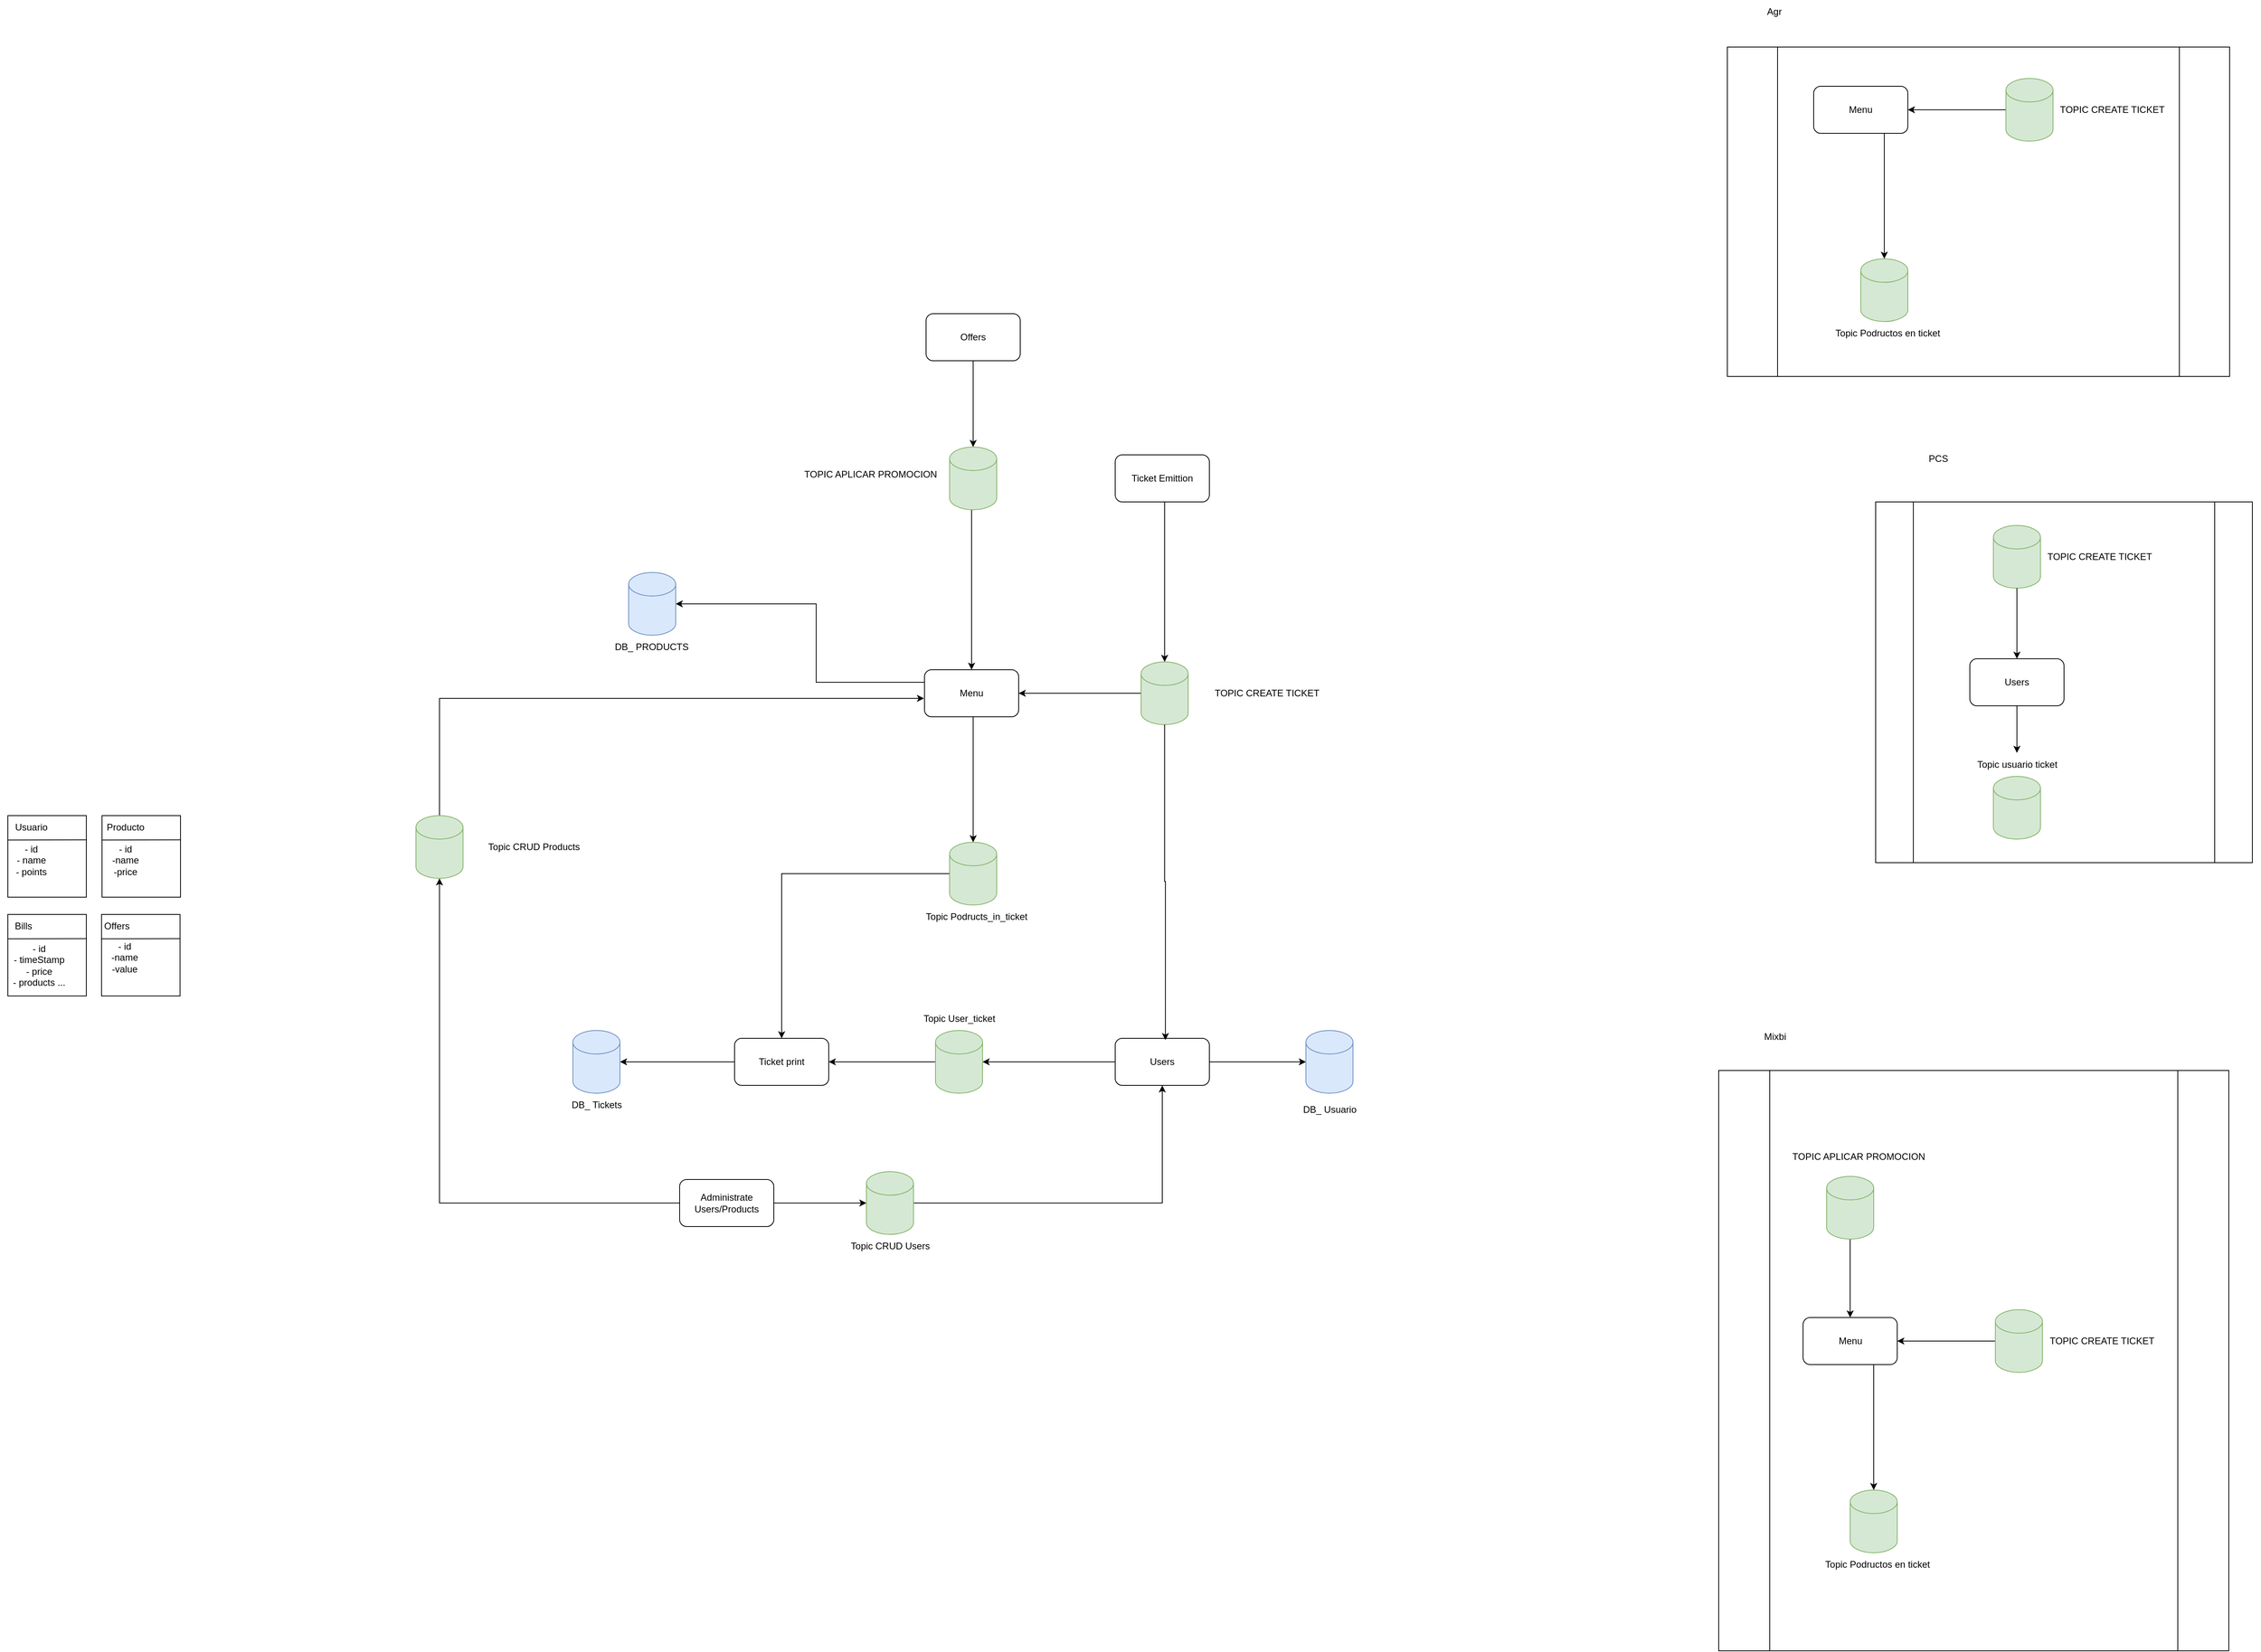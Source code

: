 <mxfile version="20.5.3" type="embed"><diagram name="Página-1" id="0qJBGttC3PnJGThFjGUG"><mxGraphModel dx="2720" dy="2173" grid="1" gridSize="10" guides="1" tooltips="1" connect="1" arrows="1" fold="1" page="1" pageScale="1" pageWidth="827" pageHeight="1169" math="0" shadow="0"><root><mxCell id="0"/><mxCell id="1" parent="0"/><mxCell id="hO1tPXh8Bk7Fy7xaMDZI-4" style="edgeStyle=orthogonalEdgeStyle;rounded=0;orthogonalLoop=1;jettySize=auto;html=1;" parent="1" source="hO1tPXh8Bk7Fy7xaMDZI-1" target="hO1tPXh8Bk7Fy7xaMDZI-2" edge="1"><mxGeometry relative="1" as="geometry"><Array as="points"><mxPoint x="-720" y="414"/><mxPoint x="-720" y="134"/></Array><mxPoint x="-600" y="90" as="targetPoint"/></mxGeometry></mxCell><mxCell id="hO1tPXh8Bk7Fy7xaMDZI-5" style="edgeStyle=orthogonalEdgeStyle;rounded=0;orthogonalLoop=1;jettySize=auto;html=1;entryX=0;entryY=0.5;entryDx=0;entryDy=0;entryPerimeter=0;" parent="1" source="hO1tPXh8Bk7Fy7xaMDZI-1" target="hO1tPXh8Bk7Fy7xaMDZI-3" edge="1"><mxGeometry relative="1" as="geometry"><Array as="points"/></mxGeometry></mxCell><mxCell id="hO1tPXh8Bk7Fy7xaMDZI-1" value="Administrate&lt;br&gt;Users/Products" style="rounded=1;whiteSpace=wrap;html=1;" parent="1" vertex="1"><mxGeometry x="-414" y="384" width="120" height="60" as="geometry"/></mxCell><mxCell id="hO1tPXh8Bk7Fy7xaMDZI-8" style="edgeStyle=orthogonalEdgeStyle;rounded=0;orthogonalLoop=1;jettySize=auto;html=1;entryX=-0.005;entryY=0.609;entryDx=0;entryDy=0;entryPerimeter=0;" parent="1" source="hO1tPXh8Bk7Fy7xaMDZI-2" target="hO1tPXh8Bk7Fy7xaMDZI-6" edge="1"><mxGeometry relative="1" as="geometry"><Array as="points"><mxPoint x="-720" y="-229"/></Array></mxGeometry></mxCell><mxCell id="hO1tPXh8Bk7Fy7xaMDZI-9" style="edgeStyle=orthogonalEdgeStyle;rounded=0;orthogonalLoop=1;jettySize=auto;html=1;entryX=0.5;entryY=1;entryDx=0;entryDy=0;" parent="1" source="hO1tPXh8Bk7Fy7xaMDZI-3" target="hO1tPXh8Bk7Fy7xaMDZI-7" edge="1"><mxGeometry relative="1" as="geometry"/></mxCell><mxCell id="hO1tPXh8Bk7Fy7xaMDZI-11" style="edgeStyle=orthogonalEdgeStyle;rounded=0;orthogonalLoop=1;jettySize=auto;html=1;exitX=0;exitY=0.5;exitDx=0;exitDy=0;entryX=1;entryY=0.5;entryDx=0;entryDy=0;entryPerimeter=0;" parent="1" source="hO1tPXh8Bk7Fy7xaMDZI-6" target="hO1tPXh8Bk7Fy7xaMDZI-10" edge="1"><mxGeometry relative="1" as="geometry"><Array as="points"><mxPoint x="-102" y="-250"/><mxPoint x="-240" y="-250"/><mxPoint x="-240" y="-350"/></Array></mxGeometry></mxCell><mxCell id="9q5zIYayFqP9UG4JwgqR-4" style="edgeStyle=orthogonalEdgeStyle;rounded=0;orthogonalLoop=1;jettySize=auto;html=1;" parent="1" source="hO1tPXh8Bk7Fy7xaMDZI-6" target="hO1tPXh8Bk7Fy7xaMDZI-28" edge="1"><mxGeometry relative="1" as="geometry"><Array as="points"><mxPoint x="-40" y="-180"/><mxPoint x="-40" y="-180"/></Array></mxGeometry></mxCell><mxCell id="hO1tPXh8Bk7Fy7xaMDZI-6" value="Menu" style="rounded=1;whiteSpace=wrap;html=1;" parent="1" vertex="1"><mxGeometry x="-102" y="-266" width="120" height="60" as="geometry"/></mxCell><mxCell id="hO1tPXh8Bk7Fy7xaMDZI-13" style="edgeStyle=orthogonalEdgeStyle;rounded=0;orthogonalLoop=1;jettySize=auto;html=1;entryX=0;entryY=0.5;entryDx=0;entryDy=0;entryPerimeter=0;" parent="1" source="hO1tPXh8Bk7Fy7xaMDZI-7" target="hO1tPXh8Bk7Fy7xaMDZI-12" edge="1"><mxGeometry relative="1" as="geometry"/></mxCell><mxCell id="hO1tPXh8Bk7Fy7xaMDZI-27" style="edgeStyle=orthogonalEdgeStyle;rounded=0;orthogonalLoop=1;jettySize=auto;html=1;exitX=0;exitY=0.5;exitDx=0;exitDy=0;" parent="1" source="hO1tPXh8Bk7Fy7xaMDZI-7" target="hO1tPXh8Bk7Fy7xaMDZI-29" edge="1"><mxGeometry relative="1" as="geometry"><mxPoint x="44" y="233.333" as="targetPoint"/></mxGeometry></mxCell><mxCell id="hO1tPXh8Bk7Fy7xaMDZI-7" value="Users" style="rounded=1;whiteSpace=wrap;html=1;" parent="1" vertex="1"><mxGeometry x="141" y="204" width="120" height="60" as="geometry"/></mxCell><mxCell id="hO1tPXh8Bk7Fy7xaMDZI-22" style="edgeStyle=orthogonalEdgeStyle;rounded=0;orthogonalLoop=1;jettySize=auto;html=1;entryX=0.5;entryY=0;entryDx=0;entryDy=0;entryPerimeter=0;" parent="1" source="hO1tPXh8Bk7Fy7xaMDZI-14" target="hO1tPXh8Bk7Fy7xaMDZI-21" edge="1"><mxGeometry relative="1" as="geometry"><Array as="points"><mxPoint x="204" y="-470"/><mxPoint x="204" y="-470"/></Array></mxGeometry></mxCell><mxCell id="hO1tPXh8Bk7Fy7xaMDZI-14" value="Ticket Emittion" style="rounded=1;whiteSpace=wrap;html=1;" parent="1" vertex="1"><mxGeometry x="141" y="-540" width="120" height="60" as="geometry"/></mxCell><mxCell id="hO1tPXh8Bk7Fy7xaMDZI-19" style="edgeStyle=orthogonalEdgeStyle;rounded=0;orthogonalLoop=1;jettySize=auto;html=1;entryX=0.5;entryY=0;entryDx=0;entryDy=0;entryPerimeter=0;" parent="1" source="hO1tPXh8Bk7Fy7xaMDZI-17" target="hO1tPXh8Bk7Fy7xaMDZI-18" edge="1"><mxGeometry relative="1" as="geometry"><Array as="points"><mxPoint x="-40" y="-670"/></Array><mxPoint x="60" y="-640" as="targetPoint"/></mxGeometry></mxCell><mxCell id="hO1tPXh8Bk7Fy7xaMDZI-17" value="Offers" style="rounded=1;whiteSpace=wrap;html=1;" parent="1" vertex="1"><mxGeometry x="-100" y="-720" width="120" height="60" as="geometry"/></mxCell><mxCell id="hO1tPXh8Bk7Fy7xaMDZI-20" style="edgeStyle=orthogonalEdgeStyle;rounded=0;orthogonalLoop=1;jettySize=auto;html=1;entryX=0.5;entryY=0;entryDx=0;entryDy=0;" parent="1" source="hO1tPXh8Bk7Fy7xaMDZI-18" target="hO1tPXh8Bk7Fy7xaMDZI-6" edge="1"><mxGeometry relative="1" as="geometry"><Array as="points"><mxPoint x="-42" y="-420"/><mxPoint x="-42" y="-420"/></Array></mxGeometry></mxCell><mxCell id="hO1tPXh8Bk7Fy7xaMDZI-23" style="edgeStyle=orthogonalEdgeStyle;rounded=0;orthogonalLoop=1;jettySize=auto;html=1;entryX=1;entryY=0.5;entryDx=0;entryDy=0;" parent="1" source="hO1tPXh8Bk7Fy7xaMDZI-21" target="hO1tPXh8Bk7Fy7xaMDZI-6" edge="1"><mxGeometry relative="1" as="geometry"><Array as="points"><mxPoint x="124" y="-236"/><mxPoint x="124" y="-236"/></Array></mxGeometry></mxCell><mxCell id="hO1tPXh8Bk7Fy7xaMDZI-32" style="edgeStyle=orthogonalEdgeStyle;rounded=0;orthogonalLoop=1;jettySize=auto;html=1;entryX=0.5;entryY=0;entryDx=0;entryDy=0;" parent="1" source="hO1tPXh8Bk7Fy7xaMDZI-28" target="hO1tPXh8Bk7Fy7xaMDZI-30" edge="1"><mxGeometry relative="1" as="geometry"/></mxCell><mxCell id="hO1tPXh8Bk7Fy7xaMDZI-31" style="edgeStyle=orthogonalEdgeStyle;rounded=0;orthogonalLoop=1;jettySize=auto;html=1;entryX=1;entryY=0.5;entryDx=0;entryDy=0;" parent="1" source="hO1tPXh8Bk7Fy7xaMDZI-29" target="hO1tPXh8Bk7Fy7xaMDZI-30" edge="1"><mxGeometry relative="1" as="geometry"/></mxCell><mxCell id="hO1tPXh8Bk7Fy7xaMDZI-33" style="edgeStyle=orthogonalEdgeStyle;rounded=0;orthogonalLoop=1;jettySize=auto;html=1;exitX=0;exitY=0.5;exitDx=0;exitDy=0;" parent="1" source="hO1tPXh8Bk7Fy7xaMDZI-30" target="hO1tPXh8Bk7Fy7xaMDZI-34" edge="1"><mxGeometry relative="1" as="geometry"><mxPoint x="-316" y="233.333" as="targetPoint"/></mxGeometry></mxCell><mxCell id="hO1tPXh8Bk7Fy7xaMDZI-30" value="Ticket print" style="rounded=1;whiteSpace=wrap;html=1;" parent="1" vertex="1"><mxGeometry x="-344" y="204" width="120" height="60" as="geometry"/></mxCell><mxCell id="9q5zIYayFqP9UG4JwgqR-26" value="" style="group" parent="1" vertex="1" connectable="0"><mxGeometry x="1080" y="-550" width="480" height="540" as="geometry"/></mxCell><mxCell id="9q5zIYayFqP9UG4JwgqR-25" value="" style="group" parent="9q5zIYayFqP9UG4JwgqR-26" vertex="1" connectable="0"><mxGeometry y="80" width="480" height="460" as="geometry"/></mxCell><mxCell id="9q5zIYayFqP9UG4JwgqR-22" value="" style="group" parent="9q5zIYayFqP9UG4JwgqR-25" vertex="1" connectable="0"><mxGeometry x="30" y="-10" width="480" height="460" as="geometry"/></mxCell><mxCell id="9q5zIYayFqP9UG4JwgqR-20" value="" style="shape=process;whiteSpace=wrap;html=1;backgroundOutline=1;" parent="9q5zIYayFqP9UG4JwgqR-22" vertex="1"><mxGeometry width="480" height="460" as="geometry"/></mxCell><mxCell id="9q5zIYayFqP9UG4JwgqR-21" value="" style="group" parent="9q5zIYayFqP9UG4JwgqR-22" vertex="1" connectable="0"><mxGeometry x="115" y="30" width="250" height="400" as="geometry"/></mxCell><mxCell id="9q5zIYayFqP9UG4JwgqR-9" value="" style="group" parent="9q5zIYayFqP9UG4JwgqR-21" vertex="1" connectable="0"><mxGeometry x="35" width="215" height="80" as="geometry"/></mxCell><mxCell id="9q5zIYayFqP9UG4JwgqR-6" value="" style="shape=cylinder3;whiteSpace=wrap;html=1;boundedLbl=1;backgroundOutline=1;size=15;fillColor=#d5e8d4;strokeColor=#82b366;" parent="9q5zIYayFqP9UG4JwgqR-9" vertex="1"><mxGeometry width="60" height="80" as="geometry"/></mxCell><mxCell id="9q5zIYayFqP9UG4JwgqR-7" value="TOPIC CREATE TICKET" style="text;html=1;align=center;verticalAlign=middle;resizable=0;points=[];autosize=1;strokeColor=none;fillColor=none;" parent="9q5zIYayFqP9UG4JwgqR-9" vertex="1"><mxGeometry x="55" y="25" width="160" height="30" as="geometry"/></mxCell><mxCell id="9q5zIYayFqP9UG4JwgqR-10" value="Users" style="rounded=1;whiteSpace=wrap;html=1;" parent="9q5zIYayFqP9UG4JwgqR-21" vertex="1"><mxGeometry x="5" y="170" width="120" height="60" as="geometry"/></mxCell><mxCell id="9q5zIYayFqP9UG4JwgqR-11" style="edgeStyle=orthogonalEdgeStyle;rounded=0;orthogonalLoop=1;jettySize=auto;html=1;" parent="9q5zIYayFqP9UG4JwgqR-21" source="9q5zIYayFqP9UG4JwgqR-6" target="9q5zIYayFqP9UG4JwgqR-10" edge="1"><mxGeometry relative="1" as="geometry"/></mxCell><mxCell id="9q5zIYayFqP9UG4JwgqR-16" value="" style="group" parent="9q5zIYayFqP9UG4JwgqR-21" vertex="1" connectable="0"><mxGeometry y="290" width="130" height="110" as="geometry"/></mxCell><mxCell id="9q5zIYayFqP9UG4JwgqR-17" value="" style="shape=cylinder3;whiteSpace=wrap;html=1;boundedLbl=1;backgroundOutline=1;size=15;fillColor=#d5e8d4;strokeColor=#82b366;" parent="9q5zIYayFqP9UG4JwgqR-16" vertex="1"><mxGeometry x="35" y="30" width="60" height="80" as="geometry"/></mxCell><mxCell id="9q5zIYayFqP9UG4JwgqR-18" value="Topic usuario ticket&lt;br&gt;" style="text;html=1;align=center;verticalAlign=middle;resizable=0;points=[];autosize=1;strokeColor=none;fillColor=none;" parent="9q5zIYayFqP9UG4JwgqR-16" vertex="1"><mxGeometry width="130" height="30" as="geometry"/></mxCell><mxCell id="9q5zIYayFqP9UG4JwgqR-19" style="edgeStyle=orthogonalEdgeStyle;rounded=0;orthogonalLoop=1;jettySize=auto;html=1;" parent="9q5zIYayFqP9UG4JwgqR-21" source="9q5zIYayFqP9UG4JwgqR-10" target="9q5zIYayFqP9UG4JwgqR-18" edge="1"><mxGeometry relative="1" as="geometry"/></mxCell><mxCell id="9q5zIYayFqP9UG4JwgqR-23" value="PCS" style="text;html=1;strokeColor=none;fillColor=none;align=center;verticalAlign=middle;whiteSpace=wrap;rounded=0;" parent="9q5zIYayFqP9UG4JwgqR-26" vertex="1"><mxGeometry x="80" width="60" height="30" as="geometry"/></mxCell><mxCell id="9q5zIYayFqP9UG4JwgqR-110" value="" style="group" parent="1" vertex="1" connectable="0"><mxGeometry x="910" y="45" width="690" height="940" as="geometry"/></mxCell><mxCell id="9q5zIYayFqP9UG4JwgqR-146" value="" style="group" parent="9q5zIYayFqP9UG4JwgqR-110" vertex="1" connectable="0"><mxGeometry y="130" width="650" height="810" as="geometry"/></mxCell><mxCell id="9q5zIYayFqP9UG4JwgqR-107" value="" style="shape=process;whiteSpace=wrap;html=1;backgroundOutline=1;" parent="9q5zIYayFqP9UG4JwgqR-146" vertex="1"><mxGeometry y="70" width="650" height="740" as="geometry"/></mxCell><mxCell id="9q5zIYayFqP9UG4JwgqR-109" value="Mixbi" style="text;html=1;strokeColor=none;fillColor=none;align=center;verticalAlign=middle;whiteSpace=wrap;rounded=0;" parent="9q5zIYayFqP9UG4JwgqR-146" vertex="1"><mxGeometry x="39.999" width="63.692" height="54.231" as="geometry"/></mxCell><mxCell id="9q5zIYayFqP9UG4JwgqR-145" value="" style="group" parent="9q5zIYayFqP9UG4JwgqR-146" vertex="1" connectable="0"><mxGeometry x="82.5" y="165" width="485" height="550" as="geometry"/></mxCell><mxCell id="9q5zIYayFqP9UG4JwgqR-133" value="Menu" style="rounded=1;whiteSpace=wrap;html=1;" parent="9q5zIYayFqP9UG4JwgqR-145" vertex="1"><mxGeometry x="25" y="220" width="120" height="60" as="geometry"/></mxCell><mxCell id="9q5zIYayFqP9UG4JwgqR-134" style="edgeStyle=orthogonalEdgeStyle;rounded=0;orthogonalLoop=1;jettySize=auto;html=1;entryX=0.5;entryY=0;entryDx=0;entryDy=0;" parent="9q5zIYayFqP9UG4JwgqR-145" source="9q5zIYayFqP9UG4JwgqR-143" target="9q5zIYayFqP9UG4JwgqR-133" edge="1"><mxGeometry relative="1" as="geometry"/></mxCell><mxCell id="9q5zIYayFqP9UG4JwgqR-135" style="edgeStyle=orthogonalEdgeStyle;rounded=0;orthogonalLoop=1;jettySize=auto;html=1;entryX=1;entryY=0.5;entryDx=0;entryDy=0;" parent="9q5zIYayFqP9UG4JwgqR-145" source="9q5zIYayFqP9UG4JwgqR-137" target="9q5zIYayFqP9UG4JwgqR-133" edge="1"><mxGeometry relative="1" as="geometry"><Array as="points"><mxPoint x="200" y="250"/><mxPoint x="200" y="250"/></Array></mxGeometry></mxCell><mxCell id="9q5zIYayFqP9UG4JwgqR-136" value="" style="group" parent="9q5zIYayFqP9UG4JwgqR-145" vertex="1" connectable="0"><mxGeometry x="270" y="210" width="215" height="80" as="geometry"/></mxCell><mxCell id="9q5zIYayFqP9UG4JwgqR-137" value="" style="shape=cylinder3;whiteSpace=wrap;html=1;boundedLbl=1;backgroundOutline=1;size=15;fillColor=#d5e8d4;strokeColor=#82b366;" parent="9q5zIYayFqP9UG4JwgqR-136" vertex="1"><mxGeometry width="60" height="80" as="geometry"/></mxCell><mxCell id="9q5zIYayFqP9UG4JwgqR-138" value="TOPIC CREATE TICKET" style="text;html=1;align=center;verticalAlign=middle;resizable=0;points=[];autosize=1;strokeColor=none;fillColor=none;" parent="9q5zIYayFqP9UG4JwgqR-136" vertex="1"><mxGeometry x="55" y="25" width="160" height="30" as="geometry"/></mxCell><mxCell id="9q5zIYayFqP9UG4JwgqR-139" value="" style="group" parent="9q5zIYayFqP9UG4JwgqR-145" vertex="1" connectable="0"><mxGeometry x="39" y="440" width="160" height="110" as="geometry"/></mxCell><mxCell id="9q5zIYayFqP9UG4JwgqR-140" value="" style="shape=cylinder3;whiteSpace=wrap;html=1;boundedLbl=1;backgroundOutline=1;size=15;fillColor=#d5e8d4;strokeColor=#82b366;" parent="9q5zIYayFqP9UG4JwgqR-139" vertex="1"><mxGeometry x="46" width="60" height="80" as="geometry"/></mxCell><mxCell id="9q5zIYayFqP9UG4JwgqR-141" value="Topic Podructos en ticket" style="text;html=1;align=center;verticalAlign=middle;resizable=0;points=[];autosize=1;strokeColor=none;fillColor=none;" parent="9q5zIYayFqP9UG4JwgqR-139" vertex="1"><mxGeometry y="80" width="160" height="30" as="geometry"/></mxCell><mxCell id="9q5zIYayFqP9UG4JwgqR-132" style="edgeStyle=orthogonalEdgeStyle;rounded=0;orthogonalLoop=1;jettySize=auto;html=1;" parent="9q5zIYayFqP9UG4JwgqR-145" source="9q5zIYayFqP9UG4JwgqR-133" target="9q5zIYayFqP9UG4JwgqR-140" edge="1"><mxGeometry relative="1" as="geometry"><Array as="points"><mxPoint x="115" y="330"/><mxPoint x="115" y="330"/></Array></mxGeometry></mxCell><mxCell id="9q5zIYayFqP9UG4JwgqR-142" value="" style="group" parent="9q5zIYayFqP9UG4JwgqR-145" vertex="1" connectable="0"><mxGeometry width="190" height="120" as="geometry"/></mxCell><mxCell id="9q5zIYayFqP9UG4JwgqR-143" value="" style="shape=cylinder3;whiteSpace=wrap;html=1;boundedLbl=1;backgroundOutline=1;size=15;fillColor=#d5e8d4;strokeColor=#82b366;" parent="9q5zIYayFqP9UG4JwgqR-142" vertex="1"><mxGeometry x="55" y="40" width="60" height="80" as="geometry"/></mxCell><mxCell id="9q5zIYayFqP9UG4JwgqR-144" value="TOPIC APLICAR PROMOCION" style="text;html=1;align=center;verticalAlign=middle;resizable=0;points=[];autosize=1;strokeColor=none;fillColor=none;" parent="9q5zIYayFqP9UG4JwgqR-142" vertex="1"><mxGeometry width="190" height="30" as="geometry"/></mxCell><mxCell id="9q5zIYayFqP9UG4JwgqR-130" value="" style="group" parent="1" vertex="1" connectable="0"><mxGeometry x="921" y="-1120" width="640" height="480" as="geometry"/></mxCell><mxCell id="9q5zIYayFqP9UG4JwgqR-127" value="" style="shape=process;whiteSpace=wrap;html=1;backgroundOutline=1;" parent="9q5zIYayFqP9UG4JwgqR-130" vertex="1"><mxGeometry y="60" width="640" height="420" as="geometry"/></mxCell><mxCell id="9q5zIYayFqP9UG4JwgqR-128" value="" style="group" parent="9q5zIYayFqP9UG4JwgqR-130" vertex="1" connectable="0"><mxGeometry x="110" y="100" width="460" height="340" as="geometry"/></mxCell><mxCell id="9q5zIYayFqP9UG4JwgqR-119" value="Menu" style="rounded=1;whiteSpace=wrap;html=1;" parent="9q5zIYayFqP9UG4JwgqR-128" vertex="1"><mxGeometry y="10" width="120" height="60" as="geometry"/></mxCell><mxCell id="9q5zIYayFqP9UG4JwgqR-120" style="edgeStyle=orthogonalEdgeStyle;rounded=0;orthogonalLoop=1;jettySize=auto;html=1;entryX=1;entryY=0.5;entryDx=0;entryDy=0;" parent="9q5zIYayFqP9UG4JwgqR-128" source="9q5zIYayFqP9UG4JwgqR-122" target="9q5zIYayFqP9UG4JwgqR-119" edge="1"><mxGeometry relative="1" as="geometry"><Array as="points"><mxPoint x="175" y="40"/><mxPoint x="175" y="40"/></Array></mxGeometry></mxCell><mxCell id="9q5zIYayFqP9UG4JwgqR-121" value="" style="group" parent="9q5zIYayFqP9UG4JwgqR-128" vertex="1" connectable="0"><mxGeometry x="245" width="215" height="80" as="geometry"/></mxCell><mxCell id="9q5zIYayFqP9UG4JwgqR-122" value="" style="shape=cylinder3;whiteSpace=wrap;html=1;boundedLbl=1;backgroundOutline=1;size=15;fillColor=#d5e8d4;strokeColor=#82b366;" parent="9q5zIYayFqP9UG4JwgqR-121" vertex="1"><mxGeometry width="60" height="80" as="geometry"/></mxCell><mxCell id="9q5zIYayFqP9UG4JwgqR-123" value="TOPIC CREATE TICKET" style="text;html=1;align=center;verticalAlign=middle;resizable=0;points=[];autosize=1;strokeColor=none;fillColor=none;" parent="9q5zIYayFqP9UG4JwgqR-121" vertex="1"><mxGeometry x="55" y="25" width="160" height="30" as="geometry"/></mxCell><mxCell id="9q5zIYayFqP9UG4JwgqR-124" value="" style="group" parent="9q5zIYayFqP9UG4JwgqR-128" vertex="1" connectable="0"><mxGeometry x="14" y="230" width="160" height="110" as="geometry"/></mxCell><mxCell id="9q5zIYayFqP9UG4JwgqR-125" value="" style="shape=cylinder3;whiteSpace=wrap;html=1;boundedLbl=1;backgroundOutline=1;size=15;fillColor=#d5e8d4;strokeColor=#82b366;" parent="9q5zIYayFqP9UG4JwgqR-124" vertex="1"><mxGeometry x="46" width="60" height="80" as="geometry"/></mxCell><mxCell id="9q5zIYayFqP9UG4JwgqR-126" value="Topic Podructos en ticket" style="text;html=1;align=center;verticalAlign=middle;resizable=0;points=[];autosize=1;strokeColor=none;fillColor=none;" parent="9q5zIYayFqP9UG4JwgqR-124" vertex="1"><mxGeometry y="80" width="160" height="30" as="geometry"/></mxCell><mxCell id="9q5zIYayFqP9UG4JwgqR-118" style="edgeStyle=orthogonalEdgeStyle;rounded=0;orthogonalLoop=1;jettySize=auto;html=1;" parent="9q5zIYayFqP9UG4JwgqR-128" source="9q5zIYayFqP9UG4JwgqR-119" target="9q5zIYayFqP9UG4JwgqR-125" edge="1"><mxGeometry relative="1" as="geometry"><Array as="points"><mxPoint x="90" y="120"/><mxPoint x="90" y="120"/></Array></mxGeometry></mxCell><mxCell id="9q5zIYayFqP9UG4JwgqR-129" value="Agr" style="text;html=1;strokeColor=none;fillColor=none;align=center;verticalAlign=middle;whiteSpace=wrap;rounded=0;" parent="9q5zIYayFqP9UG4JwgqR-130" vertex="1"><mxGeometry x="30" width="60" height="30" as="geometry"/></mxCell><mxCell id="XEsKH-6zx_B6_wYnEebX-31" value="" style="group" parent="1" vertex="1" connectable="0"><mxGeometry x="128" y="-276" width="286" height="80" as="geometry"/></mxCell><mxCell id="9q5zIYayFqP9UG4JwgqR-8" value="" style="group" parent="XEsKH-6zx_B6_wYnEebX-31" vertex="1" connectable="0"><mxGeometry width="215" height="80" as="geometry"/></mxCell><mxCell id="hO1tPXh8Bk7Fy7xaMDZI-21" value="" style="shape=cylinder3;whiteSpace=wrap;html=1;boundedLbl=1;backgroundOutline=1;size=15;fillColor=#d5e8d4;strokeColor=#82b366;" parent="9q5zIYayFqP9UG4JwgqR-8" vertex="1"><mxGeometry x="46" width="60" height="80" as="geometry"/></mxCell><mxCell id="hO1tPXh8Bk7Fy7xaMDZI-37" value="TOPIC CREATE TICKET" style="text;html=1;align=center;verticalAlign=middle;resizable=0;points=[];autosize=1;strokeColor=none;fillColor=none;" parent="XEsKH-6zx_B6_wYnEebX-31" vertex="1"><mxGeometry x="126" y="25" width="160" height="30" as="geometry"/></mxCell><mxCell id="XEsKH-6zx_B6_wYnEebX-33" value="" style="group" parent="1" vertex="1" connectable="0"><mxGeometry x="-123" y="164" width="130" height="110" as="geometry"/></mxCell><mxCell id="hO1tPXh8Bk7Fy7xaMDZI-29" value="" style="shape=cylinder3;whiteSpace=wrap;html=1;boundedLbl=1;backgroundOutline=1;size=15;fillColor=#d5e8d4;strokeColor=#82b366;" parent="XEsKH-6zx_B6_wYnEebX-33" vertex="1"><mxGeometry x="35" y="30" width="60" height="80" as="geometry"/></mxCell><mxCell id="9q5zIYayFqP9UG4JwgqR-2" value="Topic User_ticket" style="text;html=1;align=center;verticalAlign=middle;resizable=0;points=[];autosize=1;strokeColor=none;fillColor=none;" parent="XEsKH-6zx_B6_wYnEebX-33" vertex="1"><mxGeometry x="5" width="120" height="30" as="geometry"/></mxCell><mxCell id="XEsKH-6zx_B6_wYnEebX-34" value="" style="group" parent="1" vertex="1" connectable="0"><mxGeometry x="-216" y="374" width="140" height="110" as="geometry"/></mxCell><mxCell id="hO1tPXh8Bk7Fy7xaMDZI-3" value="" style="shape=cylinder3;whiteSpace=wrap;html=1;boundedLbl=1;backgroundOutline=1;size=15;fillColor=#d5e8d4;strokeColor=#82b366;" parent="XEsKH-6zx_B6_wYnEebX-34" vertex="1"><mxGeometry x="40" width="60" height="80" as="geometry"/></mxCell><mxCell id="hO1tPXh8Bk7Fy7xaMDZI-16" value="Topic CRUD Users" style="text;html=1;align=center;verticalAlign=middle;resizable=0;points=[];autosize=1;strokeColor=none;fillColor=none;" parent="XEsKH-6zx_B6_wYnEebX-34" vertex="1"><mxGeometry x="5" y="80" width="130" height="30" as="geometry"/></mxCell><mxCell id="XEsKH-6zx_B6_wYnEebX-36" value="" style="group" parent="1" vertex="1" connectable="0"><mxGeometry x="-750" y="-80" width="220" height="80" as="geometry"/></mxCell><mxCell id="hO1tPXh8Bk7Fy7xaMDZI-2" value="" style="shape=cylinder3;whiteSpace=wrap;html=1;boundedLbl=1;backgroundOutline=1;size=15;fillColor=#d5e8d4;strokeColor=#82b366;" parent="XEsKH-6zx_B6_wYnEebX-36" vertex="1"><mxGeometry width="60" height="80" as="geometry"/></mxCell><mxCell id="hO1tPXh8Bk7Fy7xaMDZI-15" value="Topic CRUD Products" style="text;html=1;align=center;verticalAlign=middle;resizable=0;points=[];autosize=1;strokeColor=none;fillColor=none;" parent="XEsKH-6zx_B6_wYnEebX-36" vertex="1"><mxGeometry x="80" y="25" width="140" height="30" as="geometry"/></mxCell><mxCell id="XEsKH-6zx_B6_wYnEebX-37" value="" style="group" parent="1" vertex="1" connectable="0"><mxGeometry x="-560" y="194.003" width="85" height="109.997" as="geometry"/></mxCell><mxCell id="hO1tPXh8Bk7Fy7xaMDZI-34" value="" style="shape=cylinder3;whiteSpace=wrap;html=1;boundedLbl=1;backgroundOutline=1;size=15;fillColor=#dae8fc;strokeColor=#6c8ebf;" parent="XEsKH-6zx_B6_wYnEebX-37" vertex="1"><mxGeometry x="10" width="60" height="80" as="geometry"/></mxCell><mxCell id="hO1tPXh8Bk7Fy7xaMDZI-35" value="DB_ Tickets" style="text;html=1;align=center;verticalAlign=middle;resizable=0;points=[];autosize=1;strokeColor=none;fillColor=none;" parent="XEsKH-6zx_B6_wYnEebX-37" vertex="1"><mxGeometry x="-5" y="79.997" width="90" height="30" as="geometry"/></mxCell><mxCell id="XEsKH-6zx_B6_wYnEebX-38" value="" style="group" parent="1" vertex="1" connectable="0"><mxGeometry x="374" y="194" width="85" height="116" as="geometry"/></mxCell><mxCell id="hO1tPXh8Bk7Fy7xaMDZI-12" value="" style="shape=cylinder3;whiteSpace=wrap;html=1;boundedLbl=1;backgroundOutline=1;size=15;fillColor=#dae8fc;strokeColor=#6c8ebf;" parent="XEsKH-6zx_B6_wYnEebX-38" vertex="1"><mxGeometry x="10" width="60" height="80" as="geometry"/></mxCell><mxCell id="hO1tPXh8Bk7Fy7xaMDZI-36" value="DB_ Usuario" style="text;html=1;align=center;verticalAlign=middle;resizable=0;points=[];autosize=1;strokeColor=none;fillColor=none;" parent="XEsKH-6zx_B6_wYnEebX-38" vertex="1"><mxGeometry x="-5" y="86" width="90" height="30" as="geometry"/></mxCell><mxCell id="XEsKH-6zx_B6_wYnEebX-40" style="edgeStyle=orthogonalEdgeStyle;rounded=0;orthogonalLoop=1;jettySize=auto;html=1;entryX=0.533;entryY=0.038;entryDx=0;entryDy=0;entryPerimeter=0;" parent="1" source="hO1tPXh8Bk7Fy7xaMDZI-21" target="hO1tPXh8Bk7Fy7xaMDZI-7" edge="1"><mxGeometry relative="1" as="geometry"/></mxCell><mxCell id="XEsKH-6zx_B6_wYnEebX-41" value="" style="group" parent="1" vertex="1" connectable="0"><mxGeometry x="-266" y="-550" width="256" height="80" as="geometry"/></mxCell><mxCell id="hO1tPXh8Bk7Fy7xaMDZI-18" value="" style="shape=cylinder3;whiteSpace=wrap;html=1;boundedLbl=1;backgroundOutline=1;size=15;fillColor=#d5e8d4;strokeColor=#82b366;" parent="XEsKH-6zx_B6_wYnEebX-41" vertex="1"><mxGeometry x="196" width="60" height="80" as="geometry"/></mxCell><mxCell id="hO1tPXh8Bk7Fy7xaMDZI-38" value="TOPIC APLICAR PROMOCION" style="text;html=1;align=center;verticalAlign=middle;resizable=0;points=[];autosize=1;strokeColor=none;fillColor=none;" parent="XEsKH-6zx_B6_wYnEebX-41" vertex="1"><mxGeometry y="20" width="190" height="30" as="geometry"/></mxCell><mxCell id="XEsKH-6zx_B6_wYnEebX-42" value="" style="group" parent="1" vertex="1" connectable="0"><mxGeometry x="-116" y="-46" width="160" height="110" as="geometry"/></mxCell><mxCell id="hO1tPXh8Bk7Fy7xaMDZI-28" value="" style="shape=cylinder3;whiteSpace=wrap;html=1;boundedLbl=1;backgroundOutline=1;size=15;fillColor=#d5e8d4;strokeColor=#82b366;" parent="XEsKH-6zx_B6_wYnEebX-42" vertex="1"><mxGeometry x="46" width="60" height="80" as="geometry"/></mxCell><mxCell id="9q5zIYayFqP9UG4JwgqR-1" value="Topic Podructs_in_ticket" style="text;html=1;align=center;verticalAlign=middle;resizable=0;points=[];autosize=1;strokeColor=none;fillColor=none;" parent="XEsKH-6zx_B6_wYnEebX-42" vertex="1"><mxGeometry y="80" width="160" height="30" as="geometry"/></mxCell><mxCell id="XEsKH-6zx_B6_wYnEebX-43" value="" style="group" parent="1" vertex="1" connectable="0"><mxGeometry x="-510" y="-390" width="120" height="110" as="geometry"/></mxCell><mxCell id="hO1tPXh8Bk7Fy7xaMDZI-39" value="DB_ PRODUCTS" style="text;html=1;align=center;verticalAlign=middle;resizable=0;points=[];autosize=1;strokeColor=none;fillColor=none;" parent="XEsKH-6zx_B6_wYnEebX-43" vertex="1"><mxGeometry y="80" width="120" height="30" as="geometry"/></mxCell><mxCell id="hO1tPXh8Bk7Fy7xaMDZI-10" value="" style="shape=cylinder3;whiteSpace=wrap;html=1;boundedLbl=1;backgroundOutline=1;size=15;fillColor=#dae8fc;strokeColor=#6c8ebf;" parent="XEsKH-6zx_B6_wYnEebX-43" vertex="1"><mxGeometry x="31" width="60" height="80" as="geometry"/></mxCell><mxCell id="2" value="" style="group" parent="1" vertex="1" connectable="0"><mxGeometry x="-1280" y="-80" width="230" height="230" as="geometry"/></mxCell><mxCell id="XEsKH-6zx_B6_wYnEebX-8" value="" style="group;movable=1;resizable=1;rotatable=1;deletable=1;editable=1;locked=0;connectable=1;" parent="2" vertex="1" connectable="0"><mxGeometry x="130" width="100" height="104" as="geometry"/></mxCell><mxCell id="XEsKH-6zx_B6_wYnEebX-3" value="" style="rounded=0;whiteSpace=wrap;html=1;movable=1;resizable=1;rotatable=1;deletable=1;editable=1;locked=0;connectable=1;" parent="XEsKH-6zx_B6_wYnEebX-8" vertex="1"><mxGeometry width="100" height="104" as="geometry"/></mxCell><mxCell id="XEsKH-6zx_B6_wYnEebX-5" value="" style="endArrow=none;html=1;rounded=0;entryX=-0.006;entryY=0.299;entryDx=0;entryDy=0;entryPerimeter=0;exitX=1.006;exitY=0.297;exitDx=0;exitDy=0;exitPerimeter=0;movable=1;resizable=1;rotatable=1;deletable=1;editable=1;locked=0;connectable=1;" parent="XEsKH-6zx_B6_wYnEebX-8" source="XEsKH-6zx_B6_wYnEebX-3" target="XEsKH-6zx_B6_wYnEebX-3" edge="1"><mxGeometry width="50" height="50" relative="1" as="geometry"><mxPoint x="70" y="31" as="sourcePoint"/><mxPoint x="210" y="154" as="targetPoint"/></mxGeometry></mxCell><mxCell id="XEsKH-6zx_B6_wYnEebX-6" value="Producto" style="text;html=1;strokeColor=none;fillColor=none;align=center;verticalAlign=middle;whiteSpace=wrap;rounded=0;movable=1;resizable=1;rotatable=1;deletable=1;editable=1;locked=0;connectable=1;" parent="XEsKH-6zx_B6_wYnEebX-8" vertex="1"><mxGeometry width="60" height="30" as="geometry"/></mxCell><mxCell id="XEsKH-6zx_B6_wYnEebX-7" value="&lt;div&gt;- id&lt;/div&gt;&lt;div&gt;-name&lt;/div&gt;&lt;div&gt;-price&lt;br&gt;&lt;/div&gt;" style="text;html=1;strokeColor=none;fillColor=none;align=center;verticalAlign=middle;whiteSpace=wrap;rounded=0;movable=1;resizable=1;rotatable=1;deletable=1;editable=1;locked=0;connectable=1;" parent="XEsKH-6zx_B6_wYnEebX-8" vertex="1"><mxGeometry y="42" width="60" height="30" as="geometry"/></mxCell><mxCell id="XEsKH-6zx_B6_wYnEebX-10" value="" style="rounded=0;whiteSpace=wrap;html=1;movable=1;resizable=1;rotatable=1;deletable=1;editable=1;locked=0;connectable=1;" parent="2" vertex="1"><mxGeometry x="10" width="100" height="104" as="geometry"/></mxCell><mxCell id="XEsKH-6zx_B6_wYnEebX-11" value="" style="endArrow=none;html=1;rounded=0;entryX=-0.006;entryY=0.299;entryDx=0;entryDy=0;entryPerimeter=0;exitX=1.006;exitY=0.297;exitDx=0;exitDy=0;exitPerimeter=0;movable=1;resizable=1;rotatable=1;deletable=1;editable=1;locked=0;connectable=1;" parent="2" source="XEsKH-6zx_B6_wYnEebX-10" target="XEsKH-6zx_B6_wYnEebX-10" edge="1"><mxGeometry width="50" height="50" relative="1" as="geometry"><mxPoint x="80" y="31" as="sourcePoint"/><mxPoint x="220" y="154" as="targetPoint"/></mxGeometry></mxCell><mxCell id="XEsKH-6zx_B6_wYnEebX-24" value="" style="rounded=0;whiteSpace=wrap;html=1;movable=1;resizable=1;rotatable=1;deletable=1;editable=1;locked=0;connectable=1;" parent="2" vertex="1"><mxGeometry x="129.4" y="126" width="100" height="104" as="geometry"/></mxCell><mxCell id="XEsKH-6zx_B6_wYnEebX-25" value="" style="endArrow=none;html=1;rounded=0;entryX=-0.006;entryY=0.299;entryDx=0;entryDy=0;entryPerimeter=0;exitX=1.006;exitY=0.297;exitDx=0;exitDy=0;exitPerimeter=0;movable=1;resizable=1;rotatable=1;deletable=1;editable=1;locked=0;connectable=1;" parent="2" source="XEsKH-6zx_B6_wYnEebX-24" target="XEsKH-6zx_B6_wYnEebX-24" edge="1"><mxGeometry width="50" height="50" relative="1" as="geometry"><mxPoint x="199.4" y="157" as="sourcePoint"/><mxPoint x="339.4" y="280" as="targetPoint"/></mxGeometry></mxCell><mxCell id="XEsKH-6zx_B6_wYnEebX-27" value="&lt;div&gt;- id&lt;/div&gt;&lt;div&gt;-name&lt;/div&gt;&lt;div&gt;-value&lt;br&gt;&lt;/div&gt;" style="text;html=1;strokeColor=none;fillColor=none;align=center;verticalAlign=middle;whiteSpace=wrap;rounded=0;movable=1;resizable=1;rotatable=1;deletable=1;editable=1;locked=0;connectable=1;" parent="2" vertex="1"><mxGeometry x="129.4" y="166" width="60" height="30" as="geometry"/></mxCell><mxCell id="XEsKH-6zx_B6_wYnEebX-28" value="Offers" style="text;html=1;strokeColor=none;fillColor=none;align=center;verticalAlign=middle;whiteSpace=wrap;rounded=0;" parent="2" vertex="1"><mxGeometry x="118.8" y="126" width="60" height="30" as="geometry"/></mxCell><mxCell id="XEsKH-6zx_B6_wYnEebX-29" value="Usuario" style="text;html=1;strokeColor=none;fillColor=none;align=center;verticalAlign=middle;whiteSpace=wrap;rounded=0;" parent="2" vertex="1"><mxGeometry x="10" width="60" height="30" as="geometry"/></mxCell><mxCell id="XEsKH-6zx_B6_wYnEebX-30" value="&lt;div&gt;- id&lt;/div&gt;&lt;div&gt;- name&lt;br&gt;&lt;/div&gt;&lt;div&gt;- points&lt;br&gt;&lt;/div&gt;" style="text;html=1;strokeColor=none;fillColor=none;align=center;verticalAlign=middle;whiteSpace=wrap;rounded=0;" parent="2" vertex="1"><mxGeometry x="10" y="37" width="60" height="39" as="geometry"/></mxCell><mxCell id="XEsKH-6zx_B6_wYnEebX-47" value="" style="rounded=0;whiteSpace=wrap;html=1;movable=1;resizable=1;rotatable=1;deletable=1;editable=1;locked=0;connectable=1;" parent="2" vertex="1"><mxGeometry x="10.0" y="126" width="100" height="104" as="geometry"/></mxCell><mxCell id="XEsKH-6zx_B6_wYnEebX-48" value="" style="endArrow=none;html=1;rounded=0;entryX=-0.006;entryY=0.299;entryDx=0;entryDy=0;entryPerimeter=0;exitX=1.006;exitY=0.297;exitDx=0;exitDy=0;exitPerimeter=0;movable=1;resizable=1;rotatable=1;deletable=1;editable=1;locked=0;connectable=1;" parent="2" source="XEsKH-6zx_B6_wYnEebX-47" target="XEsKH-6zx_B6_wYnEebX-47" edge="1"><mxGeometry width="50" height="50" relative="1" as="geometry"><mxPoint x="80.0" y="157" as="sourcePoint"/><mxPoint x="220.0" y="280" as="targetPoint"/></mxGeometry></mxCell><mxCell id="XEsKH-6zx_B6_wYnEebX-50" value="Bills" style="text;html=1;strokeColor=none;fillColor=none;align=center;verticalAlign=middle;whiteSpace=wrap;rounded=0;" parent="2" vertex="1"><mxGeometry y="126" width="60" height="30" as="geometry"/></mxCell><mxCell id="XEsKH-6zx_B6_wYnEebX-51" value="&lt;div&gt;- id&lt;/div&gt;&lt;div&gt;- timeStamp&lt;/div&gt;&lt;div&gt;- price&lt;br&gt;&lt;/div&gt;&lt;div&gt;- products ...&lt;br&gt;&lt;/div&gt;" style="text;html=1;strokeColor=none;fillColor=none;align=center;verticalAlign=middle;whiteSpace=wrap;rounded=0;" parent="2" vertex="1"><mxGeometry y="176" width="100" height="30" as="geometry"/></mxCell></root></mxGraphModel></diagram></mxfile>